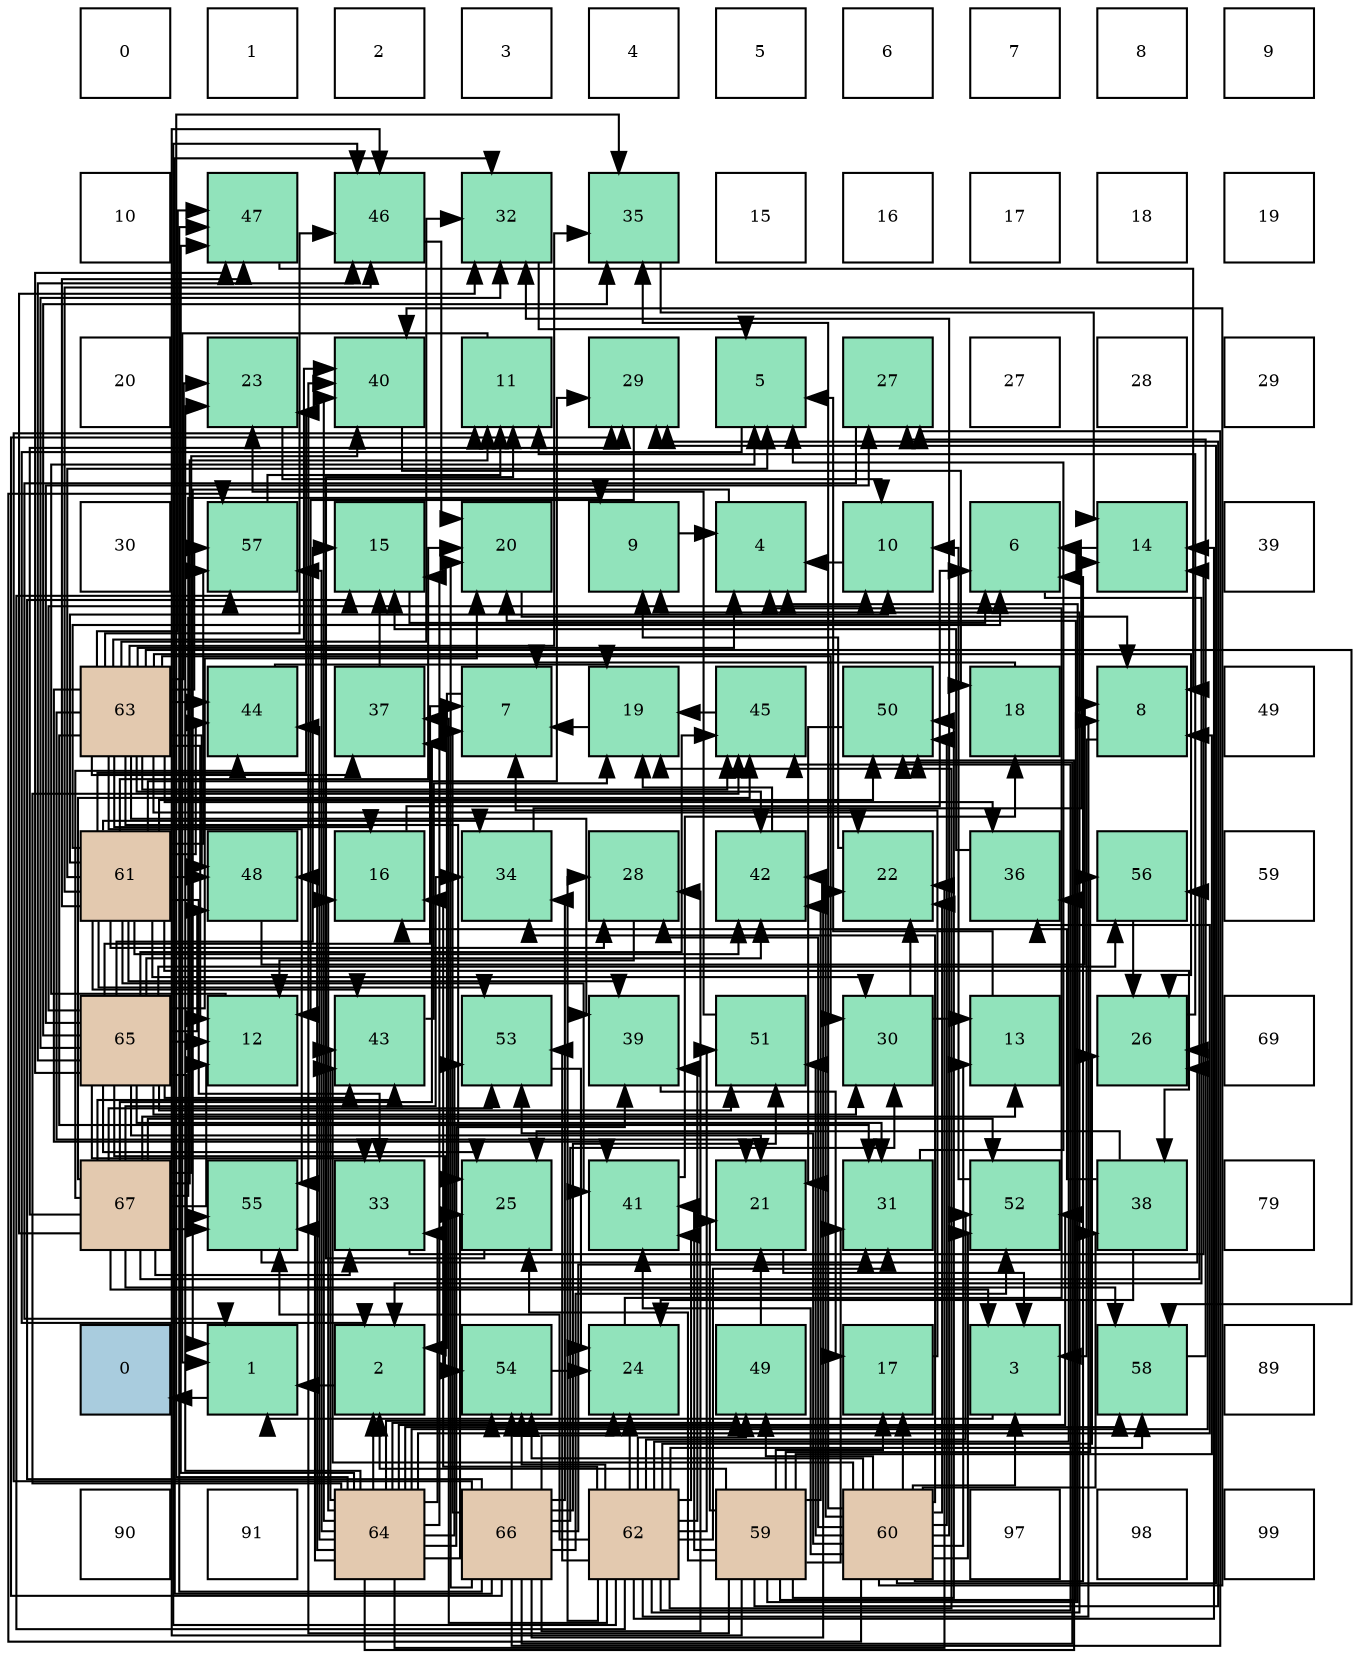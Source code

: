 digraph layout{
 rankdir=TB;
 splines=ortho;
 node [style=filled shape=square fixedsize=true width=0.6];
0[label="0", fontsize=8, fillcolor="#ffffff"];
1[label="1", fontsize=8, fillcolor="#ffffff"];
2[label="2", fontsize=8, fillcolor="#ffffff"];
3[label="3", fontsize=8, fillcolor="#ffffff"];
4[label="4", fontsize=8, fillcolor="#ffffff"];
5[label="5", fontsize=8, fillcolor="#ffffff"];
6[label="6", fontsize=8, fillcolor="#ffffff"];
7[label="7", fontsize=8, fillcolor="#ffffff"];
8[label="8", fontsize=8, fillcolor="#ffffff"];
9[label="9", fontsize=8, fillcolor="#ffffff"];
10[label="10", fontsize=8, fillcolor="#ffffff"];
11[label="47", fontsize=8, fillcolor="#91e3bb"];
12[label="46", fontsize=8, fillcolor="#91e3bb"];
13[label="32", fontsize=8, fillcolor="#91e3bb"];
14[label="35", fontsize=8, fillcolor="#91e3bb"];
15[label="15", fontsize=8, fillcolor="#ffffff"];
16[label="16", fontsize=8, fillcolor="#ffffff"];
17[label="17", fontsize=8, fillcolor="#ffffff"];
18[label="18", fontsize=8, fillcolor="#ffffff"];
19[label="19", fontsize=8, fillcolor="#ffffff"];
20[label="20", fontsize=8, fillcolor="#ffffff"];
21[label="23", fontsize=8, fillcolor="#91e3bb"];
22[label="40", fontsize=8, fillcolor="#91e3bb"];
23[label="11", fontsize=8, fillcolor="#91e3bb"];
24[label="29", fontsize=8, fillcolor="#91e3bb"];
25[label="5", fontsize=8, fillcolor="#91e3bb"];
26[label="27", fontsize=8, fillcolor="#91e3bb"];
27[label="27", fontsize=8, fillcolor="#ffffff"];
28[label="28", fontsize=8, fillcolor="#ffffff"];
29[label="29", fontsize=8, fillcolor="#ffffff"];
30[label="30", fontsize=8, fillcolor="#ffffff"];
31[label="57", fontsize=8, fillcolor="#91e3bb"];
32[label="15", fontsize=8, fillcolor="#91e3bb"];
33[label="20", fontsize=8, fillcolor="#91e3bb"];
34[label="9", fontsize=8, fillcolor="#91e3bb"];
35[label="4", fontsize=8, fillcolor="#91e3bb"];
36[label="10", fontsize=8, fillcolor="#91e3bb"];
37[label="6", fontsize=8, fillcolor="#91e3bb"];
38[label="14", fontsize=8, fillcolor="#91e3bb"];
39[label="39", fontsize=8, fillcolor="#ffffff"];
40[label="63", fontsize=8, fillcolor="#e3c9af"];
41[label="44", fontsize=8, fillcolor="#91e3bb"];
42[label="37", fontsize=8, fillcolor="#91e3bb"];
43[label="7", fontsize=8, fillcolor="#91e3bb"];
44[label="19", fontsize=8, fillcolor="#91e3bb"];
45[label="45", fontsize=8, fillcolor="#91e3bb"];
46[label="50", fontsize=8, fillcolor="#91e3bb"];
47[label="18", fontsize=8, fillcolor="#91e3bb"];
48[label="8", fontsize=8, fillcolor="#91e3bb"];
49[label="49", fontsize=8, fillcolor="#ffffff"];
50[label="61", fontsize=8, fillcolor="#e3c9af"];
51[label="48", fontsize=8, fillcolor="#91e3bb"];
52[label="16", fontsize=8, fillcolor="#91e3bb"];
53[label="34", fontsize=8, fillcolor="#91e3bb"];
54[label="28", fontsize=8, fillcolor="#91e3bb"];
55[label="42", fontsize=8, fillcolor="#91e3bb"];
56[label="22", fontsize=8, fillcolor="#91e3bb"];
57[label="36", fontsize=8, fillcolor="#91e3bb"];
58[label="56", fontsize=8, fillcolor="#91e3bb"];
59[label="59", fontsize=8, fillcolor="#ffffff"];
60[label="65", fontsize=8, fillcolor="#e3c9af"];
61[label="12", fontsize=8, fillcolor="#91e3bb"];
62[label="43", fontsize=8, fillcolor="#91e3bb"];
63[label="53", fontsize=8, fillcolor="#91e3bb"];
64[label="39", fontsize=8, fillcolor="#91e3bb"];
65[label="51", fontsize=8, fillcolor="#91e3bb"];
66[label="30", fontsize=8, fillcolor="#91e3bb"];
67[label="13", fontsize=8, fillcolor="#91e3bb"];
68[label="26", fontsize=8, fillcolor="#91e3bb"];
69[label="69", fontsize=8, fillcolor="#ffffff"];
70[label="67", fontsize=8, fillcolor="#e3c9af"];
71[label="55", fontsize=8, fillcolor="#91e3bb"];
72[label="33", fontsize=8, fillcolor="#91e3bb"];
73[label="25", fontsize=8, fillcolor="#91e3bb"];
74[label="41", fontsize=8, fillcolor="#91e3bb"];
75[label="21", fontsize=8, fillcolor="#91e3bb"];
76[label="31", fontsize=8, fillcolor="#91e3bb"];
77[label="52", fontsize=8, fillcolor="#91e3bb"];
78[label="38", fontsize=8, fillcolor="#91e3bb"];
79[label="79", fontsize=8, fillcolor="#ffffff"];
80[label="0", fontsize=8, fillcolor="#a9ccde"];
81[label="1", fontsize=8, fillcolor="#91e3bb"];
82[label="2", fontsize=8, fillcolor="#91e3bb"];
83[label="54", fontsize=8, fillcolor="#91e3bb"];
84[label="24", fontsize=8, fillcolor="#91e3bb"];
85[label="49", fontsize=8, fillcolor="#91e3bb"];
86[label="17", fontsize=8, fillcolor="#91e3bb"];
87[label="3", fontsize=8, fillcolor="#91e3bb"];
88[label="58", fontsize=8, fillcolor="#91e3bb"];
89[label="89", fontsize=8, fillcolor="#ffffff"];
90[label="90", fontsize=8, fillcolor="#ffffff"];
91[label="91", fontsize=8, fillcolor="#ffffff"];
92[label="64", fontsize=8, fillcolor="#e3c9af"];
93[label="66", fontsize=8, fillcolor="#e3c9af"];
94[label="62", fontsize=8, fillcolor="#e3c9af"];
95[label="59", fontsize=8, fillcolor="#e3c9af"];
96[label="60", fontsize=8, fillcolor="#e3c9af"];
97[label="97", fontsize=8, fillcolor="#ffffff"];
98[label="98", fontsize=8, fillcolor="#ffffff"];
99[label="99", fontsize=8, fillcolor="#ffffff"];
edge [constraint=false, style=vis];81 -> 80;
82 -> 81;
87 -> 81;
35 -> 81;
25 -> 82;
37 -> 82;
43 -> 82;
48 -> 87;
34 -> 35;
36 -> 35;
23 -> 81;
61 -> 25;
67 -> 25;
38 -> 37;
32 -> 37;
52 -> 37;
86 -> 43;
47 -> 43;
44 -> 43;
33 -> 48;
75 -> 87;
56 -> 34;
21 -> 36;
84 -> 35;
73 -> 23;
68 -> 23;
26 -> 81;
54 -> 61;
24 -> 61;
66 -> 67;
66 -> 56;
76 -> 25;
13 -> 25;
72 -> 38;
53 -> 38;
14 -> 38;
57 -> 32;
42 -> 32;
78 -> 52;
78 -> 84;
78 -> 73;
64 -> 86;
22 -> 47;
74 -> 47;
55 -> 44;
62 -> 44;
41 -> 44;
45 -> 44;
12 -> 33;
11 -> 48;
51 -> 48;
85 -> 75;
46 -> 75;
65 -> 21;
77 -> 36;
63 -> 84;
83 -> 84;
71 -> 68;
58 -> 68;
31 -> 23;
88 -> 26;
95 -> 82;
95 -> 35;
95 -> 48;
95 -> 86;
95 -> 33;
95 -> 75;
95 -> 73;
95 -> 24;
95 -> 76;
95 -> 22;
95 -> 74;
95 -> 55;
95 -> 12;
95 -> 46;
95 -> 58;
96 -> 87;
96 -> 37;
96 -> 67;
96 -> 86;
96 -> 56;
96 -> 54;
96 -> 24;
96 -> 13;
96 -> 53;
96 -> 14;
96 -> 78;
96 -> 22;
96 -> 74;
96 -> 55;
96 -> 62;
96 -> 85;
96 -> 46;
96 -> 65;
96 -> 77;
96 -> 63;
96 -> 83;
96 -> 31;
50 -> 25;
50 -> 37;
50 -> 36;
50 -> 33;
50 -> 21;
50 -> 54;
50 -> 24;
50 -> 66;
50 -> 72;
50 -> 53;
50 -> 78;
50 -> 64;
50 -> 74;
50 -> 55;
50 -> 62;
50 -> 41;
50 -> 12;
50 -> 11;
50 -> 51;
50 -> 46;
50 -> 63;
50 -> 31;
94 -> 48;
94 -> 34;
94 -> 38;
94 -> 52;
94 -> 44;
94 -> 84;
94 -> 68;
94 -> 54;
94 -> 76;
94 -> 57;
94 -> 42;
94 -> 64;
94 -> 74;
94 -> 45;
94 -> 12;
94 -> 85;
94 -> 65;
94 -> 77;
94 -> 63;
94 -> 83;
94 -> 71;
94 -> 31;
94 -> 88;
40 -> 35;
40 -> 61;
40 -> 52;
40 -> 75;
40 -> 56;
40 -> 21;
40 -> 73;
40 -> 68;
40 -> 66;
40 -> 76;
40 -> 13;
40 -> 14;
40 -> 57;
40 -> 42;
40 -> 64;
40 -> 22;
40 -> 74;
40 -> 55;
40 -> 41;
40 -> 45;
40 -> 12;
40 -> 11;
40 -> 51;
40 -> 71;
40 -> 31;
40 -> 88;
92 -> 82;
92 -> 32;
92 -> 52;
92 -> 56;
92 -> 21;
92 -> 73;
92 -> 68;
92 -> 72;
92 -> 14;
92 -> 57;
92 -> 64;
92 -> 22;
92 -> 62;
92 -> 41;
92 -> 45;
92 -> 11;
92 -> 51;
92 -> 85;
92 -> 46;
92 -> 77;
92 -> 63;
92 -> 83;
92 -> 71;
92 -> 31;
92 -> 88;
60 -> 43;
60 -> 36;
60 -> 61;
60 -> 32;
60 -> 33;
60 -> 75;
60 -> 73;
60 -> 26;
60 -> 66;
60 -> 76;
60 -> 13;
60 -> 72;
60 -> 14;
60 -> 55;
60 -> 62;
60 -> 45;
60 -> 12;
60 -> 11;
60 -> 51;
60 -> 65;
60 -> 83;
60 -> 71;
60 -> 58;
93 -> 43;
93 -> 23;
93 -> 32;
93 -> 33;
93 -> 56;
93 -> 84;
93 -> 26;
93 -> 54;
93 -> 24;
93 -> 66;
93 -> 76;
93 -> 13;
93 -> 53;
93 -> 11;
93 -> 46;
93 -> 65;
93 -> 77;
93 -> 83;
70 -> 87;
70 -> 34;
70 -> 23;
70 -> 61;
70 -> 67;
70 -> 24;
70 -> 13;
70 -> 72;
70 -> 53;
70 -> 42;
70 -> 22;
70 -> 62;
70 -> 41;
70 -> 45;
70 -> 77;
70 -> 63;
70 -> 71;
70 -> 58;
70 -> 88;
edge [constraint=true, style=invis];
0 -> 10 -> 20 -> 30 -> 40 -> 50 -> 60 -> 70 -> 80 -> 90;
1 -> 11 -> 21 -> 31 -> 41 -> 51 -> 61 -> 71 -> 81 -> 91;
2 -> 12 -> 22 -> 32 -> 42 -> 52 -> 62 -> 72 -> 82 -> 92;
3 -> 13 -> 23 -> 33 -> 43 -> 53 -> 63 -> 73 -> 83 -> 93;
4 -> 14 -> 24 -> 34 -> 44 -> 54 -> 64 -> 74 -> 84 -> 94;
5 -> 15 -> 25 -> 35 -> 45 -> 55 -> 65 -> 75 -> 85 -> 95;
6 -> 16 -> 26 -> 36 -> 46 -> 56 -> 66 -> 76 -> 86 -> 96;
7 -> 17 -> 27 -> 37 -> 47 -> 57 -> 67 -> 77 -> 87 -> 97;
8 -> 18 -> 28 -> 38 -> 48 -> 58 -> 68 -> 78 -> 88 -> 98;
9 -> 19 -> 29 -> 39 -> 49 -> 59 -> 69 -> 79 -> 89 -> 99;
rank = same {0 -> 1 -> 2 -> 3 -> 4 -> 5 -> 6 -> 7 -> 8 -> 9};
rank = same {10 -> 11 -> 12 -> 13 -> 14 -> 15 -> 16 -> 17 -> 18 -> 19};
rank = same {20 -> 21 -> 22 -> 23 -> 24 -> 25 -> 26 -> 27 -> 28 -> 29};
rank = same {30 -> 31 -> 32 -> 33 -> 34 -> 35 -> 36 -> 37 -> 38 -> 39};
rank = same {40 -> 41 -> 42 -> 43 -> 44 -> 45 -> 46 -> 47 -> 48 -> 49};
rank = same {50 -> 51 -> 52 -> 53 -> 54 -> 55 -> 56 -> 57 -> 58 -> 59};
rank = same {60 -> 61 -> 62 -> 63 -> 64 -> 65 -> 66 -> 67 -> 68 -> 69};
rank = same {70 -> 71 -> 72 -> 73 -> 74 -> 75 -> 76 -> 77 -> 78 -> 79};
rank = same {80 -> 81 -> 82 -> 83 -> 84 -> 85 -> 86 -> 87 -> 88 -> 89};
rank = same {90 -> 91 -> 92 -> 93 -> 94 -> 95 -> 96 -> 97 -> 98 -> 99};
}